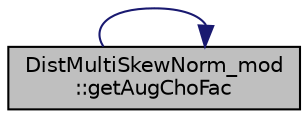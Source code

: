 digraph "DistMultiSkewNorm_mod::getAugChoFac"
{
 // LATEX_PDF_SIZE
  edge [fontname="Helvetica",fontsize="10",labelfontname="Helvetica",labelfontsize="10"];
  node [fontname="Helvetica",fontsize="10",shape=record];
  rankdir="LR";
  Node1 [label="DistMultiSkewNorm_mod\l::getAugChoFac",height=0.2,width=0.4,color="black", fillcolor="grey75", style="filled", fontcolor="black",tooltip="Return the augmented Cholesky Factorization of the input Covariance Matrix with the shape vector Alph..."];
  Node1 -> Node1 [color="midnightblue",fontsize="10",style="solid",fontname="Helvetica"];
}
